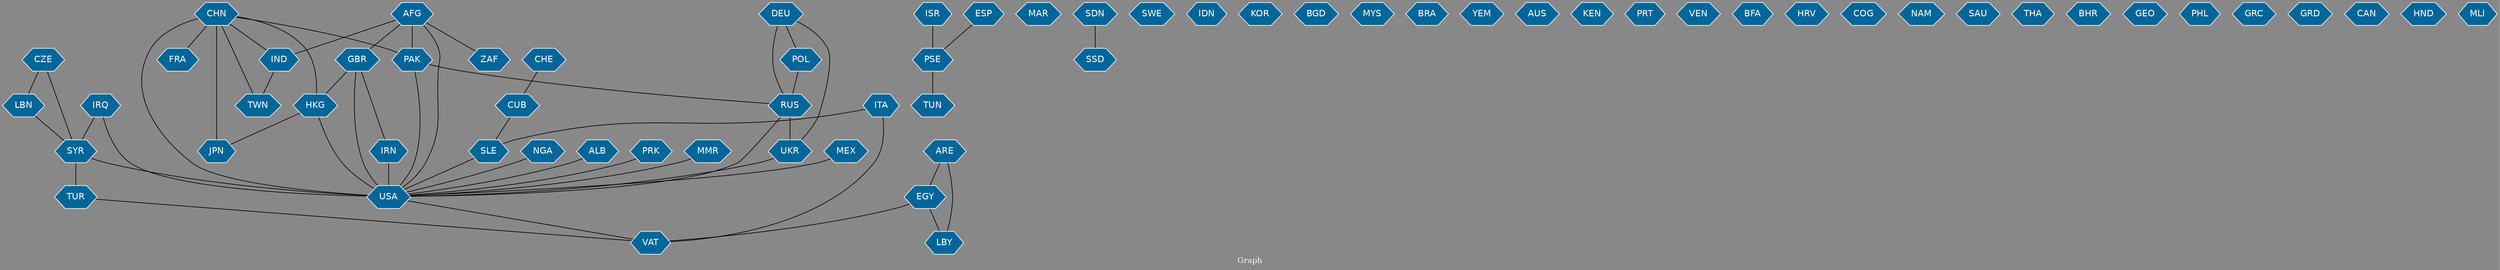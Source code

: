 // Countries together in item graph
graph {
	graph [bgcolor="#888888" fontcolor=white fontsize=12 label="Graph" outputorder=edgesfirst overlap=prism]
	node [color=white fillcolor="#006699" fontcolor=white fontname=Helvetica shape=hexagon style=filled]
	edge [arrowhead=open color=black fontcolor=white fontname=Courier fontsize=12]
		RUS [label=RUS]
		UKR [label=UKR]
		SLE [label=SLE]
		FRA [label=FRA]
		MEX [label=MEX]
		GBR [label=GBR]
		JPN [label=JPN]
		HKG [label=HKG]
		CHN [label=CHN]
		NGA [label=NGA]
		ISR [label=ISR]
		PSE [label=PSE]
		USA [label=USA]
		IND [label=IND]
		AFG [label=AFG]
		ESP [label=ESP]
		VAT [label=VAT]
		MAR [label=MAR]
		IRQ [label=IRQ]
		CUB [label=CUB]
		CHE [label=CHE]
		SDN [label=SDN]
		IRN [label=IRN]
		POL [label=POL]
		DEU [label=DEU]
		SYR [label=SYR]
		TUR [label=TUR]
		SWE [label=SWE]
		ITA [label=ITA]
		EGY [label=EGY]
		IDN [label=IDN]
		LBY [label=LBY]
		ARE [label=ARE]
		KOR [label=KOR]
		ALB [label=ALB]
		BGD [label=BGD]
		MYS [label=MYS]
		BRA [label=BRA]
		YEM [label=YEM]
		AUS [label=AUS]
		KEN [label=KEN]
		PRT [label=PRT]
		PAK [label=PAK]
		VEN [label=VEN]
		LBN [label=LBN]
		CZE [label=CZE]
		SSD [label=SSD]
		ZAF [label=ZAF]
		TUN [label=TUN]
		PRK [label=PRK]
		BFA [label=BFA]
		HRV [label=HRV]
		COG [label=COG]
		NAM [label=NAM]
		SAU [label=SAU]
		THA [label=THA]
		TWN [label=TWN]
		BHR [label=BHR]
		GEO [label=GEO]
		PHL [label=PHL]
		MMR [label=MMR]
		GRC [label=GRC]
		GRD [label=GRD]
		CAN [label=CAN]
		HND [label=HND]
		MLI [label=MLI]
			HKG -- USA [weight=1]
			PSE -- TUN [weight=1]
			SYR -- USA [weight=1]
			DEU -- UKR [weight=1]
			ISR -- PSE [weight=9]
			SYR -- TUR [weight=2]
			DEU -- RUS [weight=2]
			IND -- TWN [weight=1]
			GBR -- IRN [weight=1]
			ALB -- USA [weight=1]
			PAK -- USA [weight=2]
			CHN -- USA [weight=7]
			TUR -- VAT [weight=1]
			DEU -- POL [weight=1]
			IRQ -- USA [weight=6]
			ESP -- PSE [weight=1]
			CHN -- FRA [weight=1]
			CHN -- TWN [weight=2]
			SLE -- USA [weight=2]
			CHN -- IND [weight=1]
			GBR -- HKG [weight=1]
			NGA -- USA [weight=1]
			AFG -- GBR [weight=1]
			AFG -- IND [weight=2]
			AFG -- USA [weight=3]
			AFG -- PAK [weight=4]
			MEX -- USA [weight=1]
			HKG -- JPN [weight=1]
			USA -- VAT [weight=1]
			RUS -- USA [weight=2]
			ITA -- VAT [weight=1]
			PAK -- RUS [weight=1]
			CHN -- JPN [weight=4]
			LBN -- SYR [weight=1]
			UKR -- USA [weight=3]
			RUS -- UKR [weight=15]
			MMR -- USA [weight=2]
			CHE -- CUB [weight=1]
			IRN -- USA [weight=4]
			CZE -- SYR [weight=1]
			SDN -- SSD [weight=1]
			AFG -- ZAF [weight=1]
			CUB -- SLE [weight=1]
			POL -- RUS [weight=1]
			ITA -- SLE [weight=1]
			EGY -- LBY [weight=1]
			EGY -- VAT [weight=1]
			ARE -- EGY [weight=1]
			ARE -- LBY [weight=1]
			PRK -- USA [weight=1]
			CHN -- PAK [weight=2]
			GBR -- USA [weight=3]
			CZE -- LBN [weight=1]
			CHN -- HKG [weight=3]
			IRQ -- SYR [weight=1]
}